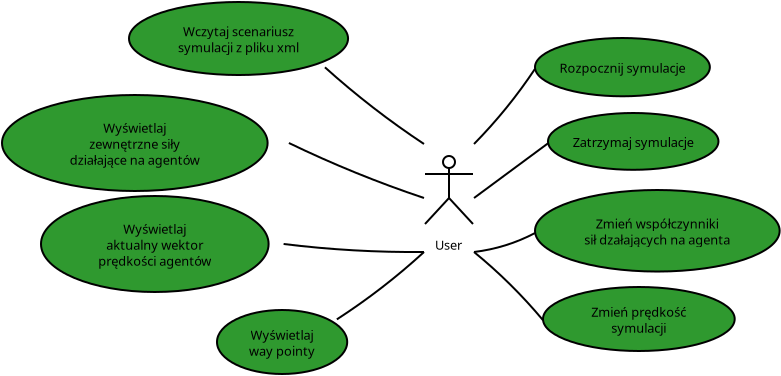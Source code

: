 <?xml version="1.0" encoding="UTF-8"?>
<dia:diagram xmlns:dia="http://www.lysator.liu.se/~alla/dia/">
  <dia:layer name="Background" visible="true" active="true">
    <dia:object type="UML - Actor" version="0" id="O0">
      <dia:attribute name="obj_pos">
        <dia:point val="14.5,8.55"/>
      </dia:attribute>
      <dia:attribute name="obj_bb">
        <dia:rectangle val="13.2,5.8;15.8,11.3"/>
      </dia:attribute>
      <dia:attribute name="meta">
        <dia:composite type="dict"/>
      </dia:attribute>
      <dia:attribute name="elem_corner">
        <dia:point val="13.25,5.85"/>
      </dia:attribute>
      <dia:attribute name="elem_width">
        <dia:real val="2.5"/>
      </dia:attribute>
      <dia:attribute name="elem_height">
        <dia:real val="5.4"/>
      </dia:attribute>
      <dia:attribute name="line_width">
        <dia:real val="0.1"/>
      </dia:attribute>
      <dia:attribute name="line_colour">
        <dia:color val="#000000"/>
      </dia:attribute>
      <dia:attribute name="fill_colour">
        <dia:color val="#ffffff"/>
      </dia:attribute>
      <dia:attribute name="text">
        <dia:composite type="text">
          <dia:attribute name="string">
            <dia:string>#User#</dia:string>
          </dia:attribute>
          <dia:attribute name="font">
            <dia:font family="sans" style="0" name="Helvetica"/>
          </dia:attribute>
          <dia:attribute name="height">
            <dia:real val="0.8"/>
          </dia:attribute>
          <dia:attribute name="pos">
            <dia:point val="14.5,11.045"/>
          </dia:attribute>
          <dia:attribute name="color">
            <dia:color val="#000000"/>
          </dia:attribute>
          <dia:attribute name="alignment">
            <dia:enum val="1"/>
          </dia:attribute>
        </dia:composite>
      </dia:attribute>
    </dia:object>
    <dia:object type="Standard - Arc" version="0" id="O1">
      <dia:attribute name="obj_pos">
        <dia:point val="15.75,5.85"/>
      </dia:attribute>
      <dia:attribute name="obj_bb">
        <dia:rectangle val="15.68,2.023;18.87,5.92"/>
      </dia:attribute>
      <dia:attribute name="conn_endpoints">
        <dia:point val="15.75,5.85"/>
        <dia:point val="18.8,2.093"/>
      </dia:attribute>
      <dia:attribute name="curve_distance">
        <dia:real val="0.116"/>
      </dia:attribute>
      <dia:attribute name="line_width">
        <dia:real val="0.1"/>
      </dia:attribute>
      <dia:connections>
        <dia:connection handle="0" to="O0" connection="2"/>
        <dia:connection handle="1" to="O2" connection="3"/>
      </dia:connections>
    </dia:object>
    <dia:object type="UML - Usecase" version="0" id="O2">
      <dia:attribute name="obj_pos">
        <dia:point val="18.8,0.55"/>
      </dia:attribute>
      <dia:attribute name="obj_bb">
        <dia:rectangle val="18.75,0.5;28.108,3.686"/>
      </dia:attribute>
      <dia:attribute name="meta">
        <dia:composite type="dict"/>
      </dia:attribute>
      <dia:attribute name="elem_corner">
        <dia:point val="18.8,0.55"/>
      </dia:attribute>
      <dia:attribute name="elem_width">
        <dia:real val="9.258"/>
      </dia:attribute>
      <dia:attribute name="elem_height">
        <dia:real val="3.086"/>
      </dia:attribute>
      <dia:attribute name="line_width">
        <dia:real val="0.1"/>
      </dia:attribute>
      <dia:attribute name="line_colour">
        <dia:color val="#000000"/>
      </dia:attribute>
      <dia:attribute name="fill_colour">
        <dia:color val="#2f992f"/>
      </dia:attribute>
      <dia:attribute name="text_outside">
        <dia:boolean val="false"/>
      </dia:attribute>
      <dia:attribute name="collaboration">
        <dia:boolean val="false"/>
      </dia:attribute>
      <dia:attribute name="text">
        <dia:composite type="text">
          <dia:attribute name="string">
            <dia:string>#Rozpocznij symulacje#</dia:string>
          </dia:attribute>
          <dia:attribute name="font">
            <dia:font family="sans" style="0" name="Helvetica"/>
          </dia:attribute>
          <dia:attribute name="height">
            <dia:real val="0.8"/>
          </dia:attribute>
          <dia:attribute name="pos">
            <dia:point val="23.429,2.288"/>
          </dia:attribute>
          <dia:attribute name="color">
            <dia:color val="#000000"/>
          </dia:attribute>
          <dia:attribute name="alignment">
            <dia:enum val="1"/>
          </dia:attribute>
        </dia:composite>
      </dia:attribute>
    </dia:object>
    <dia:object type="UML - Usecase" version="0" id="O3">
      <dia:attribute name="obj_pos">
        <dia:point val="18.8,8.15"/>
      </dia:attribute>
      <dia:attribute name="obj_bb">
        <dia:rectangle val="18.75,8.1;31.76,12.503"/>
      </dia:attribute>
      <dia:attribute name="meta">
        <dia:composite type="dict"/>
      </dia:attribute>
      <dia:attribute name="elem_corner">
        <dia:point val="18.8,8.15"/>
      </dia:attribute>
      <dia:attribute name="elem_width">
        <dia:real val="12.91"/>
      </dia:attribute>
      <dia:attribute name="elem_height">
        <dia:real val="4.303"/>
      </dia:attribute>
      <dia:attribute name="line_width">
        <dia:real val="0.1"/>
      </dia:attribute>
      <dia:attribute name="line_colour">
        <dia:color val="#000000"/>
      </dia:attribute>
      <dia:attribute name="fill_colour">
        <dia:color val="#2f992f"/>
      </dia:attribute>
      <dia:attribute name="text_outside">
        <dia:boolean val="false"/>
      </dia:attribute>
      <dia:attribute name="collaboration">
        <dia:boolean val="false"/>
      </dia:attribute>
      <dia:attribute name="text">
        <dia:composite type="text">
          <dia:attribute name="string">
            <dia:string>#Zmień współczynniki
sił dzałających na agenta#</dia:string>
          </dia:attribute>
          <dia:attribute name="font">
            <dia:font family="sans" style="0" name="Helvetica"/>
          </dia:attribute>
          <dia:attribute name="height">
            <dia:real val="0.8"/>
          </dia:attribute>
          <dia:attribute name="pos">
            <dia:point val="25.255,10.097"/>
          </dia:attribute>
          <dia:attribute name="color">
            <dia:color val="#000000"/>
          </dia:attribute>
          <dia:attribute name="alignment">
            <dia:enum val="1"/>
          </dia:attribute>
        </dia:composite>
      </dia:attribute>
    </dia:object>
    <dia:object type="Standard - Arc" version="0" id="O4">
      <dia:attribute name="obj_pos">
        <dia:point val="15.75,11.25"/>
      </dia:attribute>
      <dia:attribute name="obj_bb">
        <dia:rectangle val="15.687,10.239;18.863,11.313"/>
      </dia:attribute>
      <dia:attribute name="conn_endpoints">
        <dia:point val="15.75,11.25"/>
        <dia:point val="18.8,10.302"/>
      </dia:attribute>
      <dia:attribute name="curve_distance">
        <dia:real val="0.147"/>
      </dia:attribute>
      <dia:attribute name="line_width">
        <dia:real val="0.1"/>
      </dia:attribute>
      <dia:connections>
        <dia:connection handle="0" to="O0" connection="7"/>
        <dia:connection handle="1" to="O3" connection="3"/>
      </dia:connections>
    </dia:object>
    <dia:object type="UML - Usecase" version="0" id="O5">
      <dia:attribute name="obj_pos">
        <dia:point val="19.45,4.3"/>
      </dia:attribute>
      <dia:attribute name="obj_bb">
        <dia:rectangle val="19.4,4.25;28.587,7.379"/>
      </dia:attribute>
      <dia:attribute name="meta">
        <dia:composite type="dict"/>
      </dia:attribute>
      <dia:attribute name="elem_corner">
        <dia:point val="19.45,4.3"/>
      </dia:attribute>
      <dia:attribute name="elem_width">
        <dia:real val="9.088"/>
      </dia:attribute>
      <dia:attribute name="elem_height">
        <dia:real val="3.029"/>
      </dia:attribute>
      <dia:attribute name="line_width">
        <dia:real val="0.1"/>
      </dia:attribute>
      <dia:attribute name="line_colour">
        <dia:color val="#000000"/>
      </dia:attribute>
      <dia:attribute name="fill_colour">
        <dia:color val="#2f992f"/>
      </dia:attribute>
      <dia:attribute name="text_outside">
        <dia:boolean val="false"/>
      </dia:attribute>
      <dia:attribute name="collaboration">
        <dia:boolean val="false"/>
      </dia:attribute>
      <dia:attribute name="text">
        <dia:composite type="text">
          <dia:attribute name="string">
            <dia:string>#Zatrzymaj symulacje#</dia:string>
          </dia:attribute>
          <dia:attribute name="font">
            <dia:font family="sans" style="0" name="Helvetica"/>
          </dia:attribute>
          <dia:attribute name="height">
            <dia:real val="0.8"/>
          </dia:attribute>
          <dia:attribute name="pos">
            <dia:point val="23.994,6.01"/>
          </dia:attribute>
          <dia:attribute name="color">
            <dia:color val="#000000"/>
          </dia:attribute>
          <dia:attribute name="alignment">
            <dia:enum val="1"/>
          </dia:attribute>
        </dia:composite>
      </dia:attribute>
    </dia:object>
    <dia:object type="Standard - Arc" version="0" id="O6">
      <dia:attribute name="obj_pos">
        <dia:point val="15.75,8.55"/>
      </dia:attribute>
      <dia:attribute name="obj_bb">
        <dia:rectangle val="15.68,5.745;19.52,8.62"/>
      </dia:attribute>
      <dia:attribute name="conn_endpoints">
        <dia:point val="15.75,8.55"/>
        <dia:point val="19.45,5.815"/>
      </dia:attribute>
      <dia:attribute name="curve_distance">
        <dia:real val="0.01"/>
      </dia:attribute>
      <dia:attribute name="line_width">
        <dia:real val="0.1"/>
      </dia:attribute>
      <dia:connections>
        <dia:connection handle="0" to="O0" connection="4"/>
        <dia:connection handle="1" to="O5" connection="3"/>
      </dia:connections>
    </dia:object>
    <dia:object type="UML - Usecase" version="0" id="O7">
      <dia:attribute name="obj_pos">
        <dia:point val="19.2,13"/>
      </dia:attribute>
      <dia:attribute name="obj_bb">
        <dia:rectangle val="19.15,12.95;29.21,16.37"/>
      </dia:attribute>
      <dia:attribute name="meta">
        <dia:composite type="dict"/>
      </dia:attribute>
      <dia:attribute name="elem_corner">
        <dia:point val="19.2,13"/>
      </dia:attribute>
      <dia:attribute name="elem_width">
        <dia:real val="9.96"/>
      </dia:attribute>
      <dia:attribute name="elem_height">
        <dia:real val="3.32"/>
      </dia:attribute>
      <dia:attribute name="line_width">
        <dia:real val="0.1"/>
      </dia:attribute>
      <dia:attribute name="line_colour">
        <dia:color val="#000000"/>
      </dia:attribute>
      <dia:attribute name="fill_colour">
        <dia:color val="#2f992f"/>
      </dia:attribute>
      <dia:attribute name="text_outside">
        <dia:boolean val="false"/>
      </dia:attribute>
      <dia:attribute name="collaboration">
        <dia:boolean val="false"/>
      </dia:attribute>
      <dia:attribute name="text">
        <dia:composite type="text">
          <dia:attribute name="string">
            <dia:string>#Zmień prędkość
symulacji#</dia:string>
          </dia:attribute>
          <dia:attribute name="font">
            <dia:font family="sans" style="0" name="Helvetica"/>
          </dia:attribute>
          <dia:attribute name="height">
            <dia:real val="0.8"/>
          </dia:attribute>
          <dia:attribute name="pos">
            <dia:point val="24.18,14.455"/>
          </dia:attribute>
          <dia:attribute name="color">
            <dia:color val="#000000"/>
          </dia:attribute>
          <dia:attribute name="alignment">
            <dia:enum val="1"/>
          </dia:attribute>
        </dia:composite>
      </dia:attribute>
    </dia:object>
    <dia:object type="UML - Usecase" version="0" id="O8">
      <dia:attribute name="obj_pos">
        <dia:point val="-1.5,-1.25"/>
      </dia:attribute>
      <dia:attribute name="obj_bb">
        <dia:rectangle val="-1.55,-1.3;10.027,2.626"/>
      </dia:attribute>
      <dia:attribute name="meta">
        <dia:composite type="dict"/>
      </dia:attribute>
      <dia:attribute name="elem_corner">
        <dia:point val="-1.5,-1.25"/>
      </dia:attribute>
      <dia:attribute name="elem_width">
        <dia:real val="11.478"/>
      </dia:attribute>
      <dia:attribute name="elem_height">
        <dia:real val="3.826"/>
      </dia:attribute>
      <dia:attribute name="line_width">
        <dia:real val="0.1"/>
      </dia:attribute>
      <dia:attribute name="line_colour">
        <dia:color val="#000000"/>
      </dia:attribute>
      <dia:attribute name="fill_colour">
        <dia:color val="#2f992f"/>
      </dia:attribute>
      <dia:attribute name="text_outside">
        <dia:boolean val="false"/>
      </dia:attribute>
      <dia:attribute name="collaboration">
        <dia:boolean val="false"/>
      </dia:attribute>
      <dia:attribute name="text">
        <dia:composite type="text">
          <dia:attribute name="string">
            <dia:string>#Wczytaj scenariusz
symulacji z pliku xml#</dia:string>
          </dia:attribute>
          <dia:attribute name="font">
            <dia:font family="sans" style="0" name="Helvetica"/>
          </dia:attribute>
          <dia:attribute name="height">
            <dia:real val="0.8"/>
          </dia:attribute>
          <dia:attribute name="pos">
            <dia:point val="4.239,0.458"/>
          </dia:attribute>
          <dia:attribute name="color">
            <dia:color val="#000000"/>
          </dia:attribute>
          <dia:attribute name="alignment">
            <dia:enum val="1"/>
          </dia:attribute>
        </dia:composite>
      </dia:attribute>
    </dia:object>
    <dia:object type="Standard - Arc" version="0" id="O9">
      <dia:attribute name="obj_pos">
        <dia:point val="8.297,2.016"/>
      </dia:attribute>
      <dia:attribute name="obj_bb">
        <dia:rectangle val="8.227,1.945;13.32,5.92"/>
      </dia:attribute>
      <dia:attribute name="conn_endpoints">
        <dia:point val="8.297,2.016"/>
        <dia:point val="13.25,5.85"/>
      </dia:attribute>
      <dia:attribute name="curve_distance">
        <dia:real val="0.116"/>
      </dia:attribute>
      <dia:attribute name="line_width">
        <dia:real val="0.1"/>
      </dia:attribute>
      <dia:connections>
        <dia:connection handle="0" to="O8" connection="7"/>
        <dia:connection handle="1" to="O0" connection="0"/>
      </dia:connections>
    </dia:object>
    <dia:object type="UML - Usecase" version="0" id="O10">
      <dia:attribute name="obj_pos">
        <dia:point val="-7.85,3.4"/>
      </dia:attribute>
      <dia:attribute name="obj_bb">
        <dia:rectangle val="-7.9,3.35;6.545,8.25"/>
      </dia:attribute>
      <dia:attribute name="meta">
        <dia:composite type="dict"/>
      </dia:attribute>
      <dia:attribute name="elem_corner">
        <dia:point val="-7.85,3.4"/>
      </dia:attribute>
      <dia:attribute name="elem_width">
        <dia:real val="14.345"/>
      </dia:attribute>
      <dia:attribute name="elem_height">
        <dia:real val="4.8"/>
      </dia:attribute>
      <dia:attribute name="line_width">
        <dia:real val="0.1"/>
      </dia:attribute>
      <dia:attribute name="line_colour">
        <dia:color val="#000000"/>
      </dia:attribute>
      <dia:attribute name="fill_colour">
        <dia:color val="#2f992f"/>
      </dia:attribute>
      <dia:attribute name="text_outside">
        <dia:boolean val="false"/>
      </dia:attribute>
      <dia:attribute name="collaboration">
        <dia:boolean val="false"/>
      </dia:attribute>
      <dia:attribute name="text">
        <dia:composite type="text">
          <dia:attribute name="string">
            <dia:string>#Wyświetlaj
zewnętrzne siły
działające na agentów#</dia:string>
          </dia:attribute>
          <dia:attribute name="font">
            <dia:font family="sans" style="0" name="Helvetica"/>
          </dia:attribute>
          <dia:attribute name="height">
            <dia:real val="0.8"/>
          </dia:attribute>
          <dia:attribute name="pos">
            <dia:point val="-0.677,5.195"/>
          </dia:attribute>
          <dia:attribute name="color">
            <dia:color val="#000000"/>
          </dia:attribute>
          <dia:attribute name="alignment">
            <dia:enum val="1"/>
          </dia:attribute>
        </dia:composite>
      </dia:attribute>
    </dia:object>
    <dia:object type="UML - Usecase" version="0" id="O11">
      <dia:attribute name="obj_pos">
        <dia:point val="-5.9,8.45"/>
      </dia:attribute>
      <dia:attribute name="obj_bb">
        <dia:rectangle val="-5.95,8.4;6.28,13.3"/>
      </dia:attribute>
      <dia:attribute name="meta">
        <dia:composite type="dict"/>
      </dia:attribute>
      <dia:attribute name="elem_corner">
        <dia:point val="-5.9,8.45"/>
      </dia:attribute>
      <dia:attribute name="elem_width">
        <dia:real val="12.13"/>
      </dia:attribute>
      <dia:attribute name="elem_height">
        <dia:real val="4.8"/>
      </dia:attribute>
      <dia:attribute name="line_width">
        <dia:real val="0.1"/>
      </dia:attribute>
      <dia:attribute name="line_colour">
        <dia:color val="#000000"/>
      </dia:attribute>
      <dia:attribute name="fill_colour">
        <dia:color val="#2f992f"/>
      </dia:attribute>
      <dia:attribute name="text_outside">
        <dia:boolean val="false"/>
      </dia:attribute>
      <dia:attribute name="collaboration">
        <dia:boolean val="false"/>
      </dia:attribute>
      <dia:attribute name="text">
        <dia:composite type="text">
          <dia:attribute name="string">
            <dia:string>#Wyświetlaj
aktualny wektor
prędkości agentów#</dia:string>
          </dia:attribute>
          <dia:attribute name="font">
            <dia:font family="sans" style="0" name="Helvetica"/>
          </dia:attribute>
          <dia:attribute name="height">
            <dia:real val="0.8"/>
          </dia:attribute>
          <dia:attribute name="pos">
            <dia:point val="0.165,10.245"/>
          </dia:attribute>
          <dia:attribute name="color">
            <dia:color val="#000000"/>
          </dia:attribute>
          <dia:attribute name="alignment">
            <dia:enum val="1"/>
          </dia:attribute>
        </dia:composite>
      </dia:attribute>
    </dia:object>
    <dia:object type="UML - Usecase" version="0" id="O12">
      <dia:attribute name="obj_pos">
        <dia:point val="2.9,14.15"/>
      </dia:attribute>
      <dia:attribute name="obj_bb">
        <dia:rectangle val="2.85,14.1;9.97,17.4"/>
      </dia:attribute>
      <dia:attribute name="meta">
        <dia:composite type="dict"/>
      </dia:attribute>
      <dia:attribute name="elem_corner">
        <dia:point val="2.9,14.15"/>
      </dia:attribute>
      <dia:attribute name="elem_width">
        <dia:real val="7.02"/>
      </dia:attribute>
      <dia:attribute name="elem_height">
        <dia:real val="3.2"/>
      </dia:attribute>
      <dia:attribute name="line_width">
        <dia:real val="0.1"/>
      </dia:attribute>
      <dia:attribute name="line_colour">
        <dia:color val="#000000"/>
      </dia:attribute>
      <dia:attribute name="fill_colour">
        <dia:color val="#2f992f"/>
      </dia:attribute>
      <dia:attribute name="text_outside">
        <dia:boolean val="false"/>
      </dia:attribute>
      <dia:attribute name="collaboration">
        <dia:boolean val="false"/>
      </dia:attribute>
      <dia:attribute name="text">
        <dia:composite type="text">
          <dia:attribute name="string">
            <dia:string>#Wyświetlaj
way pointy#</dia:string>
          </dia:attribute>
          <dia:attribute name="font">
            <dia:font family="sans" style="0" name="Helvetica"/>
          </dia:attribute>
          <dia:attribute name="height">
            <dia:real val="0.8"/>
          </dia:attribute>
          <dia:attribute name="pos">
            <dia:point val="6.41,15.545"/>
          </dia:attribute>
          <dia:attribute name="color">
            <dia:color val="#000000"/>
          </dia:attribute>
          <dia:attribute name="alignment">
            <dia:enum val="1"/>
          </dia:attribute>
        </dia:composite>
      </dia:attribute>
    </dia:object>
    <dia:object type="Standard - Arc" version="0" id="O13">
      <dia:attribute name="obj_pos">
        <dia:point val="6.495,5.8"/>
      </dia:attribute>
      <dia:attribute name="obj_bb">
        <dia:rectangle val="6.43,5.735;13.315,8.615"/>
      </dia:attribute>
      <dia:attribute name="conn_endpoints">
        <dia:point val="6.495,5.8"/>
        <dia:point val="13.25,8.55"/>
      </dia:attribute>
      <dia:attribute name="curve_distance">
        <dia:real val="0.116"/>
      </dia:attribute>
      <dia:attribute name="line_width">
        <dia:real val="0.1"/>
      </dia:attribute>
      <dia:connections>
        <dia:connection handle="0" to="O10" connection="4"/>
        <dia:connection handle="1" to="O0" connection="3"/>
      </dia:connections>
    </dia:object>
    <dia:object type="Standard - Arc" version="0" id="O14">
      <dia:attribute name="obj_pos">
        <dia:point val="6.23,10.85"/>
      </dia:attribute>
      <dia:attribute name="obj_bb">
        <dia:rectangle val="6.177,10.797;13.303,11.303"/>
      </dia:attribute>
      <dia:attribute name="conn_endpoints">
        <dia:point val="6.23,10.85"/>
        <dia:point val="13.25,11.25"/>
      </dia:attribute>
      <dia:attribute name="curve_distance">
        <dia:real val="0.116"/>
      </dia:attribute>
      <dia:attribute name="line_width">
        <dia:real val="0.1"/>
      </dia:attribute>
      <dia:connections>
        <dia:connection handle="0" to="O11" connection="4"/>
        <dia:connection handle="1" to="O0" connection="5"/>
      </dia:connections>
    </dia:object>
    <dia:object type="Standard - Arc" version="0" id="O15">
      <dia:attribute name="obj_pos">
        <dia:point val="8.892,14.619"/>
      </dia:attribute>
      <dia:attribute name="obj_bb">
        <dia:rectangle val="8.822,11.18;13.32,14.689"/>
      </dia:attribute>
      <dia:attribute name="conn_endpoints">
        <dia:point val="8.892,14.619"/>
        <dia:point val="13.25,11.25"/>
      </dia:attribute>
      <dia:attribute name="curve_distance">
        <dia:real val="0.116"/>
      </dia:attribute>
      <dia:attribute name="line_width">
        <dia:real val="0.1"/>
      </dia:attribute>
      <dia:connections>
        <dia:connection handle="0" to="O12" connection="2"/>
        <dia:connection handle="1" to="O0" connection="5"/>
      </dia:connections>
    </dia:object>
    <dia:object type="Standard - Arc" version="0" id="O16">
      <dia:attribute name="obj_pos">
        <dia:point val="19.2,14.66"/>
      </dia:attribute>
      <dia:attribute name="obj_bb">
        <dia:rectangle val="15.679,11.179;19.271,14.731"/>
      </dia:attribute>
      <dia:attribute name="conn_endpoints">
        <dia:point val="19.2,14.66"/>
        <dia:point val="15.75,11.25"/>
      </dia:attribute>
      <dia:attribute name="curve_distance">
        <dia:real val="0.116"/>
      </dia:attribute>
      <dia:attribute name="line_width">
        <dia:real val="0.1"/>
      </dia:attribute>
      <dia:connections>
        <dia:connection handle="0" to="O7" connection="3"/>
        <dia:connection handle="1" to="O0" connection="7"/>
      </dia:connections>
    </dia:object>
  </dia:layer>
</dia:diagram>
